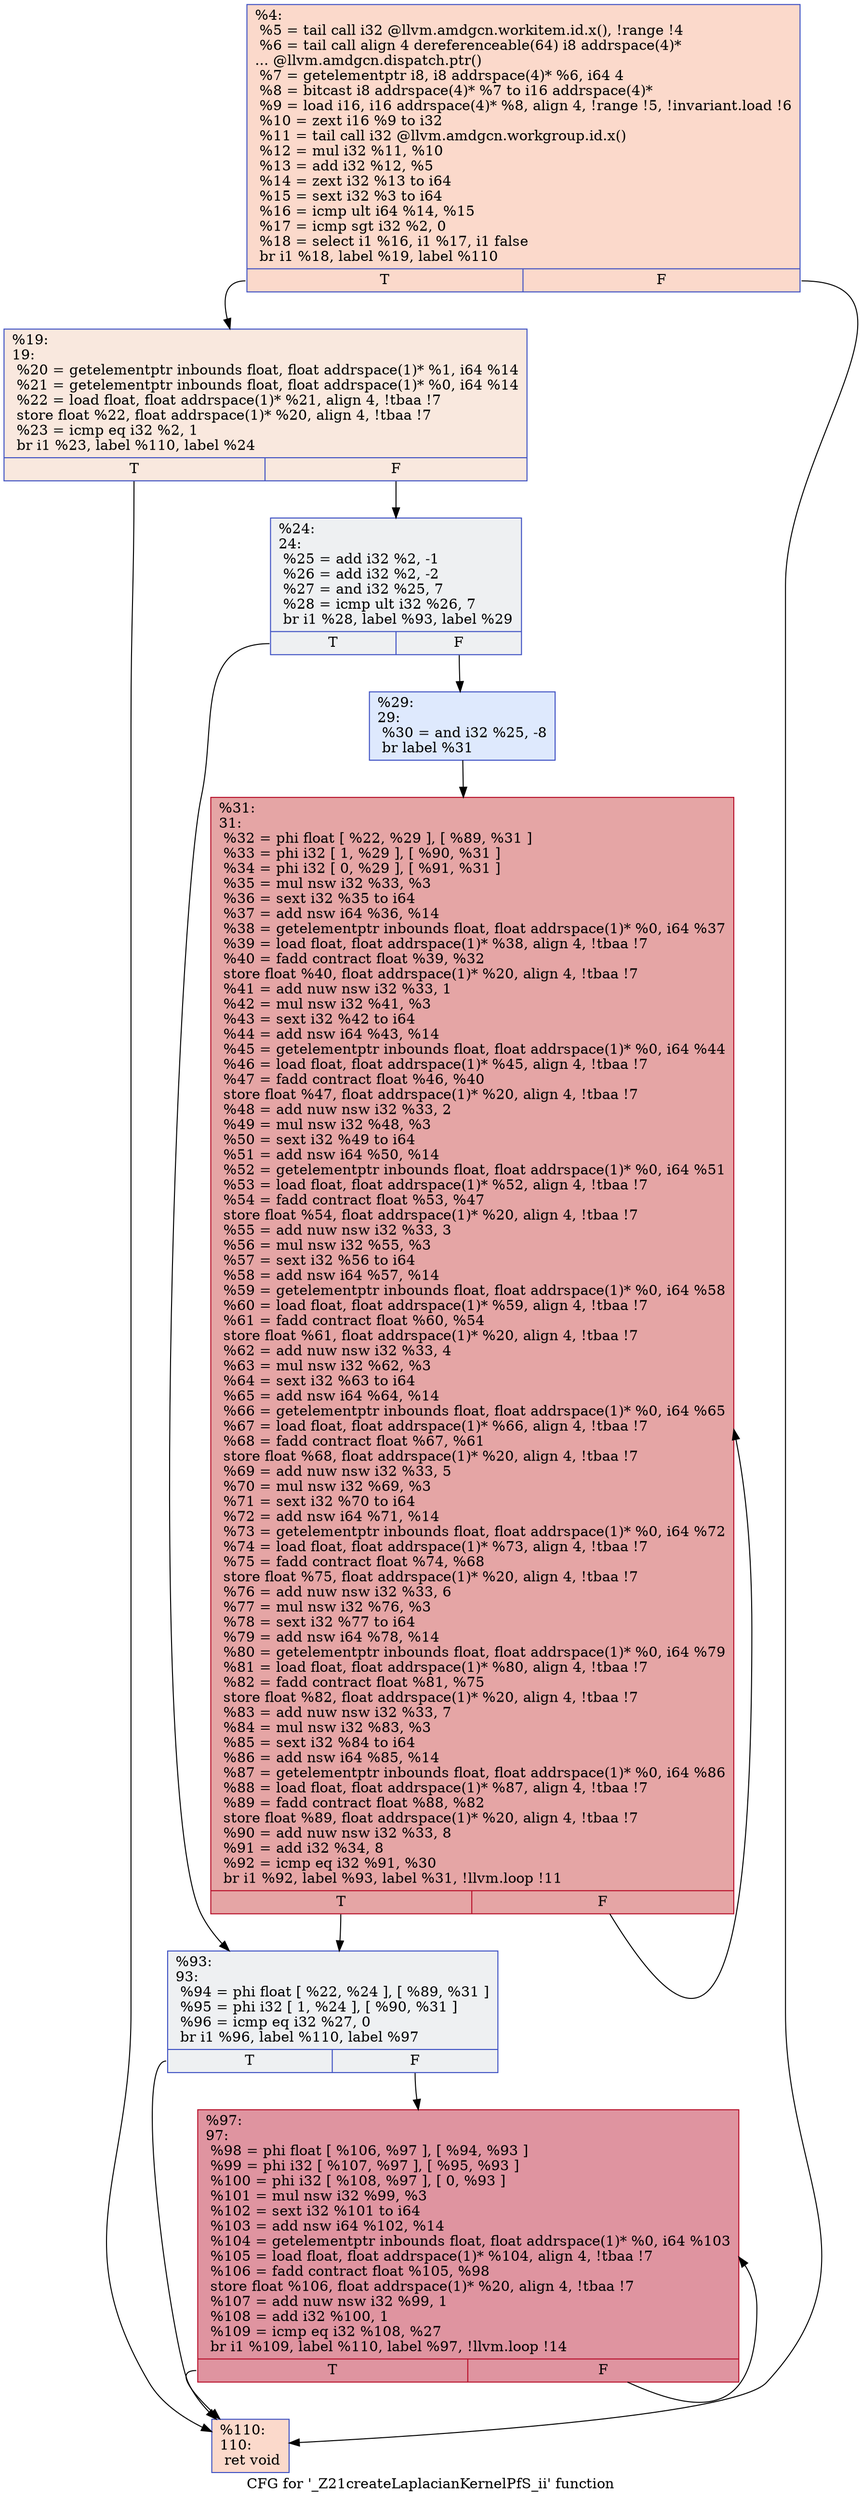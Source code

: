 digraph "CFG for '_Z21createLaplacianKernelPfS_ii' function" {
	label="CFG for '_Z21createLaplacianKernelPfS_ii' function";

	Node0x4f06200 [shape=record,color="#3d50c3ff", style=filled, fillcolor="#f7a88970",label="{%4:\l  %5 = tail call i32 @llvm.amdgcn.workitem.id.x(), !range !4\l  %6 = tail call align 4 dereferenceable(64) i8 addrspace(4)*\l... @llvm.amdgcn.dispatch.ptr()\l  %7 = getelementptr i8, i8 addrspace(4)* %6, i64 4\l  %8 = bitcast i8 addrspace(4)* %7 to i16 addrspace(4)*\l  %9 = load i16, i16 addrspace(4)* %8, align 4, !range !5, !invariant.load !6\l  %10 = zext i16 %9 to i32\l  %11 = tail call i32 @llvm.amdgcn.workgroup.id.x()\l  %12 = mul i32 %11, %10\l  %13 = add i32 %12, %5\l  %14 = zext i32 %13 to i64\l  %15 = sext i32 %3 to i64\l  %16 = icmp ult i64 %14, %15\l  %17 = icmp sgt i32 %2, 0\l  %18 = select i1 %16, i1 %17, i1 false\l  br i1 %18, label %19, label %110\l|{<s0>T|<s1>F}}"];
	Node0x4f06200:s0 -> Node0x4f083a0;
	Node0x4f06200:s1 -> Node0x4f08430;
	Node0x4f083a0 [shape=record,color="#3d50c3ff", style=filled, fillcolor="#f2cab570",label="{%19:\l19:                                               \l  %20 = getelementptr inbounds float, float addrspace(1)* %1, i64 %14\l  %21 = getelementptr inbounds float, float addrspace(1)* %0, i64 %14\l  %22 = load float, float addrspace(1)* %21, align 4, !tbaa !7\l  store float %22, float addrspace(1)* %20, align 4, !tbaa !7\l  %23 = icmp eq i32 %2, 1\l  br i1 %23, label %110, label %24\l|{<s0>T|<s1>F}}"];
	Node0x4f083a0:s0 -> Node0x4f08430;
	Node0x4f083a0:s1 -> Node0x4f08fb0;
	Node0x4f08fb0 [shape=record,color="#3d50c3ff", style=filled, fillcolor="#d9dce170",label="{%24:\l24:                                               \l  %25 = add i32 %2, -1\l  %26 = add i32 %2, -2\l  %27 = and i32 %25, 7\l  %28 = icmp ult i32 %26, 7\l  br i1 %28, label %93, label %29\l|{<s0>T|<s1>F}}"];
	Node0x4f08fb0:s0 -> Node0x4f093c0;
	Node0x4f08fb0:s1 -> Node0x4f09410;
	Node0x4f09410 [shape=record,color="#3d50c3ff", style=filled, fillcolor="#b5cdfa70",label="{%29:\l29:                                               \l  %30 = and i32 %25, -8\l  br label %31\l}"];
	Node0x4f09410 -> Node0x4f09610;
	Node0x4f09610 [shape=record,color="#b70d28ff", style=filled, fillcolor="#c5333470",label="{%31:\l31:                                               \l  %32 = phi float [ %22, %29 ], [ %89, %31 ]\l  %33 = phi i32 [ 1, %29 ], [ %90, %31 ]\l  %34 = phi i32 [ 0, %29 ], [ %91, %31 ]\l  %35 = mul nsw i32 %33, %3\l  %36 = sext i32 %35 to i64\l  %37 = add nsw i64 %36, %14\l  %38 = getelementptr inbounds float, float addrspace(1)* %0, i64 %37\l  %39 = load float, float addrspace(1)* %38, align 4, !tbaa !7\l  %40 = fadd contract float %39, %32\l  store float %40, float addrspace(1)* %20, align 4, !tbaa !7\l  %41 = add nuw nsw i32 %33, 1\l  %42 = mul nsw i32 %41, %3\l  %43 = sext i32 %42 to i64\l  %44 = add nsw i64 %43, %14\l  %45 = getelementptr inbounds float, float addrspace(1)* %0, i64 %44\l  %46 = load float, float addrspace(1)* %45, align 4, !tbaa !7\l  %47 = fadd contract float %46, %40\l  store float %47, float addrspace(1)* %20, align 4, !tbaa !7\l  %48 = add nuw nsw i32 %33, 2\l  %49 = mul nsw i32 %48, %3\l  %50 = sext i32 %49 to i64\l  %51 = add nsw i64 %50, %14\l  %52 = getelementptr inbounds float, float addrspace(1)* %0, i64 %51\l  %53 = load float, float addrspace(1)* %52, align 4, !tbaa !7\l  %54 = fadd contract float %53, %47\l  store float %54, float addrspace(1)* %20, align 4, !tbaa !7\l  %55 = add nuw nsw i32 %33, 3\l  %56 = mul nsw i32 %55, %3\l  %57 = sext i32 %56 to i64\l  %58 = add nsw i64 %57, %14\l  %59 = getelementptr inbounds float, float addrspace(1)* %0, i64 %58\l  %60 = load float, float addrspace(1)* %59, align 4, !tbaa !7\l  %61 = fadd contract float %60, %54\l  store float %61, float addrspace(1)* %20, align 4, !tbaa !7\l  %62 = add nuw nsw i32 %33, 4\l  %63 = mul nsw i32 %62, %3\l  %64 = sext i32 %63 to i64\l  %65 = add nsw i64 %64, %14\l  %66 = getelementptr inbounds float, float addrspace(1)* %0, i64 %65\l  %67 = load float, float addrspace(1)* %66, align 4, !tbaa !7\l  %68 = fadd contract float %67, %61\l  store float %68, float addrspace(1)* %20, align 4, !tbaa !7\l  %69 = add nuw nsw i32 %33, 5\l  %70 = mul nsw i32 %69, %3\l  %71 = sext i32 %70 to i64\l  %72 = add nsw i64 %71, %14\l  %73 = getelementptr inbounds float, float addrspace(1)* %0, i64 %72\l  %74 = load float, float addrspace(1)* %73, align 4, !tbaa !7\l  %75 = fadd contract float %74, %68\l  store float %75, float addrspace(1)* %20, align 4, !tbaa !7\l  %76 = add nuw nsw i32 %33, 6\l  %77 = mul nsw i32 %76, %3\l  %78 = sext i32 %77 to i64\l  %79 = add nsw i64 %78, %14\l  %80 = getelementptr inbounds float, float addrspace(1)* %0, i64 %79\l  %81 = load float, float addrspace(1)* %80, align 4, !tbaa !7\l  %82 = fadd contract float %81, %75\l  store float %82, float addrspace(1)* %20, align 4, !tbaa !7\l  %83 = add nuw nsw i32 %33, 7\l  %84 = mul nsw i32 %83, %3\l  %85 = sext i32 %84 to i64\l  %86 = add nsw i64 %85, %14\l  %87 = getelementptr inbounds float, float addrspace(1)* %0, i64 %86\l  %88 = load float, float addrspace(1)* %87, align 4, !tbaa !7\l  %89 = fadd contract float %88, %82\l  store float %89, float addrspace(1)* %20, align 4, !tbaa !7\l  %90 = add nuw nsw i32 %33, 8\l  %91 = add i32 %34, 8\l  %92 = icmp eq i32 %91, %30\l  br i1 %92, label %93, label %31, !llvm.loop !11\l|{<s0>T|<s1>F}}"];
	Node0x4f09610:s0 -> Node0x4f093c0;
	Node0x4f09610:s1 -> Node0x4f09610;
	Node0x4f093c0 [shape=record,color="#3d50c3ff", style=filled, fillcolor="#d9dce170",label="{%93:\l93:                                               \l  %94 = phi float [ %22, %24 ], [ %89, %31 ]\l  %95 = phi i32 [ 1, %24 ], [ %90, %31 ]\l  %96 = icmp eq i32 %27, 0\l  br i1 %96, label %110, label %97\l|{<s0>T|<s1>F}}"];
	Node0x4f093c0:s0 -> Node0x4f08430;
	Node0x4f093c0:s1 -> Node0x4f0c530;
	Node0x4f0c530 [shape=record,color="#b70d28ff", style=filled, fillcolor="#b70d2870",label="{%97:\l97:                                               \l  %98 = phi float [ %106, %97 ], [ %94, %93 ]\l  %99 = phi i32 [ %107, %97 ], [ %95, %93 ]\l  %100 = phi i32 [ %108, %97 ], [ 0, %93 ]\l  %101 = mul nsw i32 %99, %3\l  %102 = sext i32 %101 to i64\l  %103 = add nsw i64 %102, %14\l  %104 = getelementptr inbounds float, float addrspace(1)* %0, i64 %103\l  %105 = load float, float addrspace(1)* %104, align 4, !tbaa !7\l  %106 = fadd contract float %105, %98\l  store float %106, float addrspace(1)* %20, align 4, !tbaa !7\l  %107 = add nuw nsw i32 %99, 1\l  %108 = add i32 %100, 1\l  %109 = icmp eq i32 %108, %27\l  br i1 %109, label %110, label %97, !llvm.loop !14\l|{<s0>T|<s1>F}}"];
	Node0x4f0c530:s0 -> Node0x4f08430;
	Node0x4f0c530:s1 -> Node0x4f0c530;
	Node0x4f08430 [shape=record,color="#3d50c3ff", style=filled, fillcolor="#f7a88970",label="{%110:\l110:                                              \l  ret void\l}"];
}
